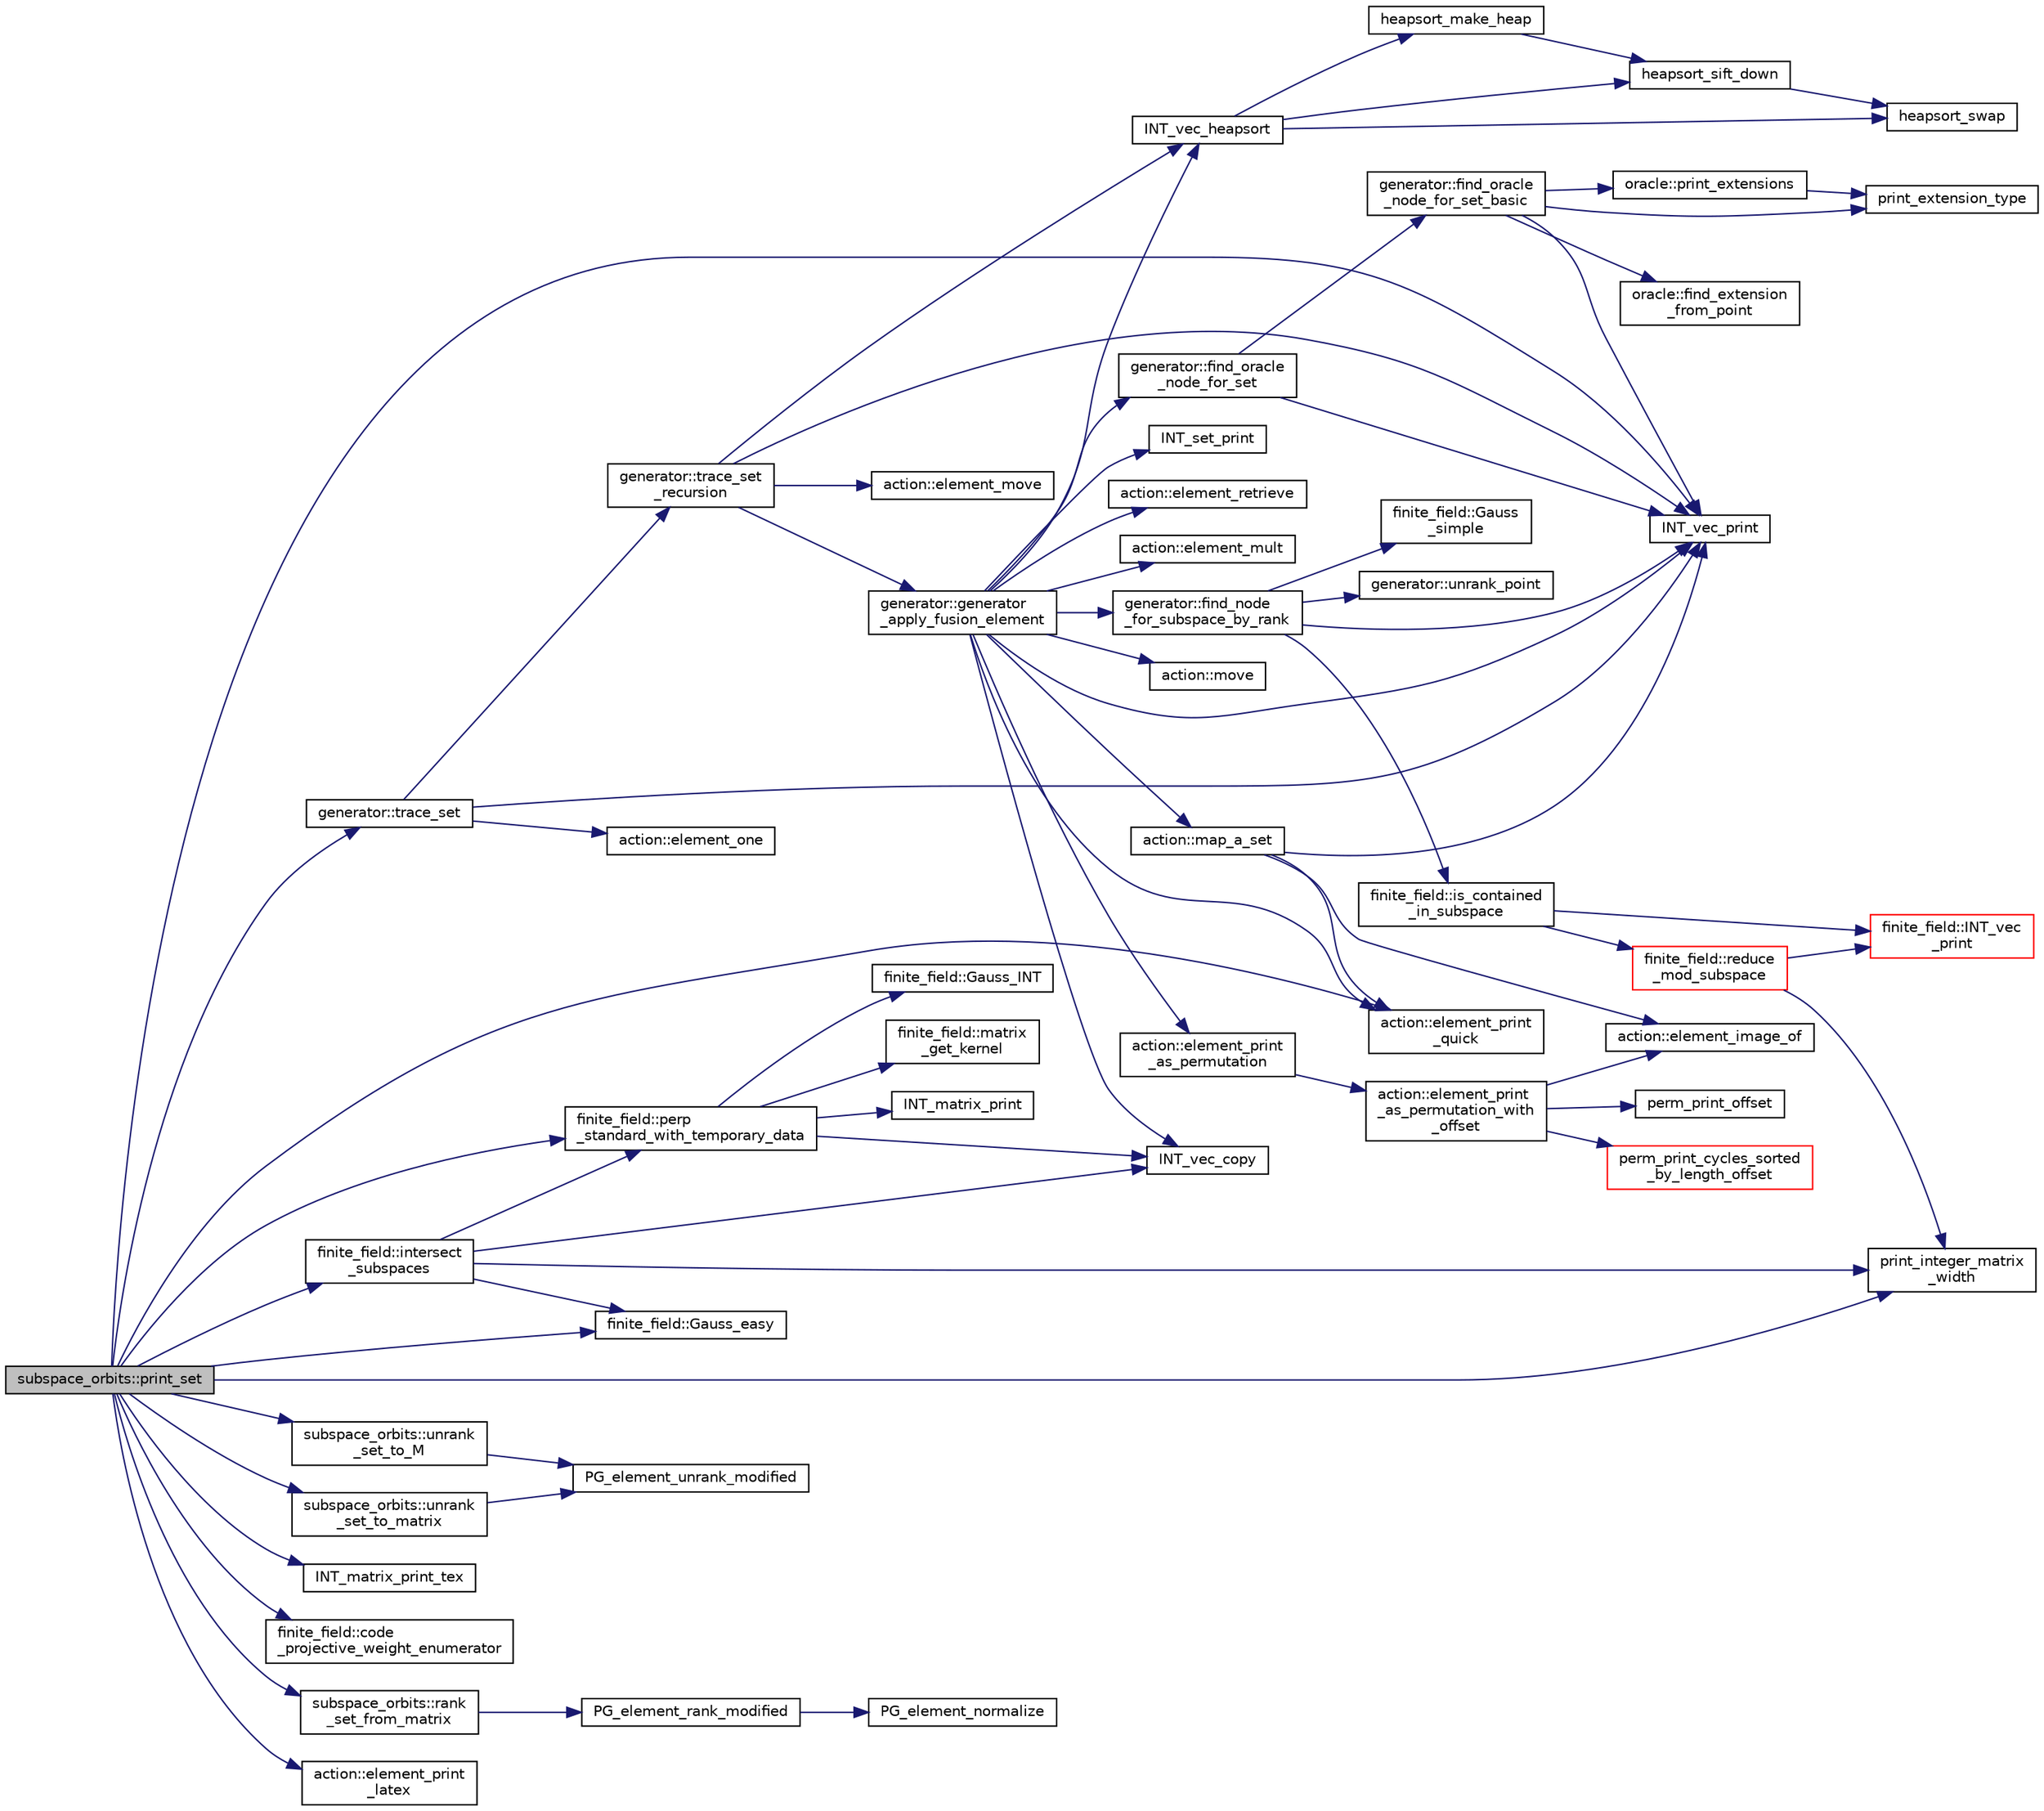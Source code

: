 digraph "subspace_orbits::print_set"
{
  edge [fontname="Helvetica",fontsize="10",labelfontname="Helvetica",labelfontsize="10"];
  node [fontname="Helvetica",fontsize="10",shape=record];
  rankdir="LR";
  Node2146 [label="subspace_orbits::print_set",height=0.2,width=0.4,color="black", fillcolor="grey75", style="filled", fontcolor="black"];
  Node2146 -> Node2147 [color="midnightblue",fontsize="10",style="solid",fontname="Helvetica"];
  Node2147 [label="INT_vec_print",height=0.2,width=0.4,color="black", fillcolor="white", style="filled",URL="$df/dbf/sajeeb_8_c.html#a79a5901af0b47dd0d694109543c027fe"];
  Node2146 -> Node2148 [color="midnightblue",fontsize="10",style="solid",fontname="Helvetica"];
  Node2148 [label="subspace_orbits::unrank\l_set_to_M",height=0.2,width=0.4,color="black", fillcolor="white", style="filled",URL="$d2/d9f/classsubspace__orbits.html#a9440573e13ae98d29694664bf23bad83"];
  Node2148 -> Node2149 [color="midnightblue",fontsize="10",style="solid",fontname="Helvetica"];
  Node2149 [label="PG_element_unrank_modified",height=0.2,width=0.4,color="black", fillcolor="white", style="filled",URL="$d4/d67/geometry_8h.html#a83ae9b605d496f6a90345303f6efae64"];
  Node2146 -> Node2150 [color="midnightblue",fontsize="10",style="solid",fontname="Helvetica"];
  Node2150 [label="print_integer_matrix\l_width",height=0.2,width=0.4,color="black", fillcolor="white", style="filled",URL="$d5/db4/io__and__os_8h.html#aa78f3e73fc2179251bd15adbcc31573f"];
  Node2146 -> Node2151 [color="midnightblue",fontsize="10",style="solid",fontname="Helvetica"];
  Node2151 [label="finite_field::Gauss_easy",height=0.2,width=0.4,color="black", fillcolor="white", style="filled",URL="$df/d5a/classfinite__field.html#a32761bf6c4a41f24b7193352127db8e7"];
  Node2146 -> Node2152 [color="midnightblue",fontsize="10",style="solid",fontname="Helvetica"];
  Node2152 [label="INT_matrix_print_tex",height=0.2,width=0.4,color="black", fillcolor="white", style="filled",URL="$d5/db4/io__and__os_8h.html#af68a4f4000e48d0778fbcb424707affb"];
  Node2146 -> Node2153 [color="midnightblue",fontsize="10",style="solid",fontname="Helvetica"];
  Node2153 [label="finite_field::code\l_projective_weight_enumerator",height=0.2,width=0.4,color="black", fillcolor="white", style="filled",URL="$df/d5a/classfinite__field.html#a5e3f482f774257b33633d792d63bce14"];
  Node2146 -> Node2154 [color="midnightblue",fontsize="10",style="solid",fontname="Helvetica"];
  Node2154 [label="finite_field::perp\l_standard_with_temporary_data",height=0.2,width=0.4,color="black", fillcolor="white", style="filled",URL="$df/d5a/classfinite__field.html#aae3cca9b5f19ae969a9c5349d14f41c0"];
  Node2154 -> Node2155 [color="midnightblue",fontsize="10",style="solid",fontname="Helvetica"];
  Node2155 [label="INT_vec_copy",height=0.2,width=0.4,color="black", fillcolor="white", style="filled",URL="$df/dbf/sajeeb_8_c.html#ac2d875e27e009af6ec04d17254d11075"];
  Node2154 -> Node2156 [color="midnightblue",fontsize="10",style="solid",fontname="Helvetica"];
  Node2156 [label="INT_matrix_print",height=0.2,width=0.4,color="black", fillcolor="white", style="filled",URL="$d5/db4/io__and__os_8h.html#afd4180a24bef3a2b584668a4eaf607ff"];
  Node2154 -> Node2157 [color="midnightblue",fontsize="10",style="solid",fontname="Helvetica"];
  Node2157 [label="finite_field::Gauss_INT",height=0.2,width=0.4,color="black", fillcolor="white", style="filled",URL="$df/d5a/classfinite__field.html#adb676d2e80341b53751326e3a58beb11"];
  Node2154 -> Node2158 [color="midnightblue",fontsize="10",style="solid",fontname="Helvetica"];
  Node2158 [label="finite_field::matrix\l_get_kernel",height=0.2,width=0.4,color="black", fillcolor="white", style="filled",URL="$df/d5a/classfinite__field.html#ac45780a927cee936df13d04d30d2d248"];
  Node2146 -> Node2159 [color="midnightblue",fontsize="10",style="solid",fontname="Helvetica"];
  Node2159 [label="subspace_orbits::rank\l_set_from_matrix",height=0.2,width=0.4,color="black", fillcolor="white", style="filled",URL="$d2/d9f/classsubspace__orbits.html#a41ec18eff0efa076f385ea3e85aa6da0"];
  Node2159 -> Node2160 [color="midnightblue",fontsize="10",style="solid",fontname="Helvetica"];
  Node2160 [label="PG_element_rank_modified",height=0.2,width=0.4,color="black", fillcolor="white", style="filled",URL="$d4/d67/geometry_8h.html#a9cd1a8bf5b88a038e33862f6c2c3dd36"];
  Node2160 -> Node2161 [color="midnightblue",fontsize="10",style="solid",fontname="Helvetica"];
  Node2161 [label="PG_element_normalize",height=0.2,width=0.4,color="black", fillcolor="white", style="filled",URL="$df/de4/projective_8_c.html#a5a4c3c1158bad6bab0d786c616bd0996"];
  Node2146 -> Node2162 [color="midnightblue",fontsize="10",style="solid",fontname="Helvetica"];
  Node2162 [label="generator::trace_set",height=0.2,width=0.4,color="black", fillcolor="white", style="filled",URL="$d7/d73/classgenerator.html#ae34b55cbb999d9b2aa9dacc8748de0b2"];
  Node2162 -> Node2147 [color="midnightblue",fontsize="10",style="solid",fontname="Helvetica"];
  Node2162 -> Node2163 [color="midnightblue",fontsize="10",style="solid",fontname="Helvetica"];
  Node2163 [label="action::element_one",height=0.2,width=0.4,color="black", fillcolor="white", style="filled",URL="$d2/d86/classaction.html#a780a105daf04d6d1fe7e2f63b3c88e3b"];
  Node2162 -> Node2164 [color="midnightblue",fontsize="10",style="solid",fontname="Helvetica"];
  Node2164 [label="generator::trace_set\l_recursion",height=0.2,width=0.4,color="black", fillcolor="white", style="filled",URL="$d7/d73/classgenerator.html#aede118133e199ff6a1a381c7da8366b4"];
  Node2164 -> Node2147 [color="midnightblue",fontsize="10",style="solid",fontname="Helvetica"];
  Node2164 -> Node2165 [color="midnightblue",fontsize="10",style="solid",fontname="Helvetica"];
  Node2165 [label="INT_vec_heapsort",height=0.2,width=0.4,color="black", fillcolor="white", style="filled",URL="$d5/de2/foundations_2data__structures_2data__structures_8h.html#a3590ad9987f801fbfc94634300182f39"];
  Node2165 -> Node2166 [color="midnightblue",fontsize="10",style="solid",fontname="Helvetica"];
  Node2166 [label="heapsort_make_heap",height=0.2,width=0.4,color="black", fillcolor="white", style="filled",URL="$d4/dd7/sorting_8_c.html#a42f24453d7d77eeb1338ebd1a13cfdbb"];
  Node2166 -> Node2167 [color="midnightblue",fontsize="10",style="solid",fontname="Helvetica"];
  Node2167 [label="heapsort_sift_down",height=0.2,width=0.4,color="black", fillcolor="white", style="filled",URL="$d4/dd7/sorting_8_c.html#a65cbb1a6a3f01f511673705437ddc18b"];
  Node2167 -> Node2168 [color="midnightblue",fontsize="10",style="solid",fontname="Helvetica"];
  Node2168 [label="heapsort_swap",height=0.2,width=0.4,color="black", fillcolor="white", style="filled",URL="$d4/dd7/sorting_8_c.html#a8f048362e6065297b19b6975bcbbfcc6"];
  Node2165 -> Node2168 [color="midnightblue",fontsize="10",style="solid",fontname="Helvetica"];
  Node2165 -> Node2167 [color="midnightblue",fontsize="10",style="solid",fontname="Helvetica"];
  Node2164 -> Node2169 [color="midnightblue",fontsize="10",style="solid",fontname="Helvetica"];
  Node2169 [label="generator::generator\l_apply_fusion_element",height=0.2,width=0.4,color="black", fillcolor="white", style="filled",URL="$d7/d73/classgenerator.html#a5e555672da45c6fbc2c5b2d2aa9bb537"];
  Node2169 -> Node2170 [color="midnightblue",fontsize="10",style="solid",fontname="Helvetica"];
  Node2170 [label="INT_set_print",height=0.2,width=0.4,color="black", fillcolor="white", style="filled",URL="$df/dbf/sajeeb_8_c.html#a97614645ec11df30e0e896367f91ffd9"];
  Node2169 -> Node2171 [color="midnightblue",fontsize="10",style="solid",fontname="Helvetica"];
  Node2171 [label="action::element_retrieve",height=0.2,width=0.4,color="black", fillcolor="white", style="filled",URL="$d2/d86/classaction.html#ad28f6f8810ffbad64c1490f78e51e2b1"];
  Node2169 -> Node2172 [color="midnightblue",fontsize="10",style="solid",fontname="Helvetica"];
  Node2172 [label="action::element_print\l_quick",height=0.2,width=0.4,color="black", fillcolor="white", style="filled",URL="$d2/d86/classaction.html#a4844680cf6750396f76494a28655265b"];
  Node2169 -> Node2173 [color="midnightblue",fontsize="10",style="solid",fontname="Helvetica"];
  Node2173 [label="action::element_print\l_as_permutation",height=0.2,width=0.4,color="black", fillcolor="white", style="filled",URL="$d2/d86/classaction.html#a2975618a8203187b688a67c947150bb8"];
  Node2173 -> Node2174 [color="midnightblue",fontsize="10",style="solid",fontname="Helvetica"];
  Node2174 [label="action::element_print\l_as_permutation_with\l_offset",height=0.2,width=0.4,color="black", fillcolor="white", style="filled",URL="$d2/d86/classaction.html#addd61d869434abaad431124a6d858396"];
  Node2174 -> Node2175 [color="midnightblue",fontsize="10",style="solid",fontname="Helvetica"];
  Node2175 [label="action::element_image_of",height=0.2,width=0.4,color="black", fillcolor="white", style="filled",URL="$d2/d86/classaction.html#ae09559d4537a048fc860f8a74a31393d"];
  Node2174 -> Node2176 [color="midnightblue",fontsize="10",style="solid",fontname="Helvetica"];
  Node2176 [label="perm_print_offset",height=0.2,width=0.4,color="black", fillcolor="white", style="filled",URL="$d2/d7c/combinatorics_8_c.html#ab87deef2ba9e4d2ce386a19eeaffecf3"];
  Node2174 -> Node2177 [color="midnightblue",fontsize="10",style="solid",fontname="Helvetica"];
  Node2177 [label="perm_print_cycles_sorted\l_by_length_offset",height=0.2,width=0.4,color="red", fillcolor="white", style="filled",URL="$d5/d90/action__global_8_c.html#a9d1f2e34879c04dbc45d08984a8066e3"];
  Node2169 -> Node2147 [color="midnightblue",fontsize="10",style="solid",fontname="Helvetica"];
  Node2169 -> Node2185 [color="midnightblue",fontsize="10",style="solid",fontname="Helvetica"];
  Node2185 [label="action::map_a_set",height=0.2,width=0.4,color="black", fillcolor="white", style="filled",URL="$d2/d86/classaction.html#a600e542e5aeca2a46f18110e027947e0"];
  Node2185 -> Node2172 [color="midnightblue",fontsize="10",style="solid",fontname="Helvetica"];
  Node2185 -> Node2147 [color="midnightblue",fontsize="10",style="solid",fontname="Helvetica"];
  Node2185 -> Node2175 [color="midnightblue",fontsize="10",style="solid",fontname="Helvetica"];
  Node2169 -> Node2186 [color="midnightblue",fontsize="10",style="solid",fontname="Helvetica"];
  Node2186 [label="action::element_mult",height=0.2,width=0.4,color="black", fillcolor="white", style="filled",URL="$d2/d86/classaction.html#ae9e36b2cae1f0f7bd7144097fa9a34b3"];
  Node2169 -> Node2187 [color="midnightblue",fontsize="10",style="solid",fontname="Helvetica"];
  Node2187 [label="action::move",height=0.2,width=0.4,color="black", fillcolor="white", style="filled",URL="$d2/d86/classaction.html#ab857fef69d8687a7926a9e4a00dd77ee"];
  Node2169 -> Node2188 [color="midnightblue",fontsize="10",style="solid",fontname="Helvetica"];
  Node2188 [label="generator::find_node\l_for_subspace_by_rank",height=0.2,width=0.4,color="black", fillcolor="white", style="filled",URL="$d7/d73/classgenerator.html#ad118a5102c2f16c7bed14ee432fe70b2"];
  Node2188 -> Node2147 [color="midnightblue",fontsize="10",style="solid",fontname="Helvetica"];
  Node2188 -> Node2189 [color="midnightblue",fontsize="10",style="solid",fontname="Helvetica"];
  Node2189 [label="generator::unrank_point",height=0.2,width=0.4,color="black", fillcolor="white", style="filled",URL="$d7/d73/classgenerator.html#ad8842983b197430759b0588712c26693"];
  Node2188 -> Node2190 [color="midnightblue",fontsize="10",style="solid",fontname="Helvetica"];
  Node2190 [label="finite_field::Gauss\l_simple",height=0.2,width=0.4,color="black", fillcolor="white", style="filled",URL="$df/d5a/classfinite__field.html#aba4950590e24a1ce323f292cf47b3307"];
  Node2188 -> Node2191 [color="midnightblue",fontsize="10",style="solid",fontname="Helvetica"];
  Node2191 [label="finite_field::is_contained\l_in_subspace",height=0.2,width=0.4,color="black", fillcolor="white", style="filled",URL="$df/d5a/classfinite__field.html#a21d04fc4ddc2f03fb3401656f14abb72"];
  Node2191 -> Node2192 [color="midnightblue",fontsize="10",style="solid",fontname="Helvetica"];
  Node2192 [label="finite_field::INT_vec\l_print",height=0.2,width=0.4,color="red", fillcolor="white", style="filled",URL="$df/d5a/classfinite__field.html#a9c33a61dedc197e37b014b6f8dc07f06"];
  Node2191 -> Node2196 [color="midnightblue",fontsize="10",style="solid",fontname="Helvetica"];
  Node2196 [label="finite_field::reduce\l_mod_subspace",height=0.2,width=0.4,color="red", fillcolor="white", style="filled",URL="$df/d5a/classfinite__field.html#a58c58854e54819ab1f3b1df2a12423ad"];
  Node2196 -> Node2192 [color="midnightblue",fontsize="10",style="solid",fontname="Helvetica"];
  Node2196 -> Node2150 [color="midnightblue",fontsize="10",style="solid",fontname="Helvetica"];
  Node2169 -> Node2155 [color="midnightblue",fontsize="10",style="solid",fontname="Helvetica"];
  Node2169 -> Node2165 [color="midnightblue",fontsize="10",style="solid",fontname="Helvetica"];
  Node2169 -> Node2204 [color="midnightblue",fontsize="10",style="solid",fontname="Helvetica"];
  Node2204 [label="generator::find_oracle\l_node_for_set",height=0.2,width=0.4,color="black", fillcolor="white", style="filled",URL="$d7/d73/classgenerator.html#acdf58f4d0bdb6a88af63cdd5fb5d6bff"];
  Node2204 -> Node2147 [color="midnightblue",fontsize="10",style="solid",fontname="Helvetica"];
  Node2204 -> Node2205 [color="midnightblue",fontsize="10",style="solid",fontname="Helvetica"];
  Node2205 [label="generator::find_oracle\l_node_for_set_basic",height=0.2,width=0.4,color="black", fillcolor="white", style="filled",URL="$d7/d73/classgenerator.html#aef74bcab80fb84791767d56f6cc1464f"];
  Node2205 -> Node2147 [color="midnightblue",fontsize="10",style="solid",fontname="Helvetica"];
  Node2205 -> Node2206 [color="midnightblue",fontsize="10",style="solid",fontname="Helvetica"];
  Node2206 [label="oracle::find_extension\l_from_point",height=0.2,width=0.4,color="black", fillcolor="white", style="filled",URL="$d7/da7/classoracle.html#aa6091b5a2260435d706a61ddc06ad1a4"];
  Node2205 -> Node2207 [color="midnightblue",fontsize="10",style="solid",fontname="Helvetica"];
  Node2207 [label="oracle::print_extensions",height=0.2,width=0.4,color="black", fillcolor="white", style="filled",URL="$d7/da7/classoracle.html#a6ea212ee0158a6c6146d54f79ba0e9f3"];
  Node2207 -> Node2208 [color="midnightblue",fontsize="10",style="solid",fontname="Helvetica"];
  Node2208 [label="print_extension_type",height=0.2,width=0.4,color="black", fillcolor="white", style="filled",URL="$da/d10/other_8h.html#ab39242254c1c0bce13010118473d8c74"];
  Node2205 -> Node2208 [color="midnightblue",fontsize="10",style="solid",fontname="Helvetica"];
  Node2164 -> Node2183 [color="midnightblue",fontsize="10",style="solid",fontname="Helvetica"];
  Node2183 [label="action::element_move",height=0.2,width=0.4,color="black", fillcolor="white", style="filled",URL="$d2/d86/classaction.html#a550947491bbb534d3d7951f50198a874"];
  Node2146 -> Node2209 [color="midnightblue",fontsize="10",style="solid",fontname="Helvetica"];
  Node2209 [label="subspace_orbits::unrank\l_set_to_matrix",height=0.2,width=0.4,color="black", fillcolor="white", style="filled",URL="$d2/d9f/classsubspace__orbits.html#aaa0e34dafb23d81af5275348122ada17"];
  Node2209 -> Node2149 [color="midnightblue",fontsize="10",style="solid",fontname="Helvetica"];
  Node2146 -> Node2172 [color="midnightblue",fontsize="10",style="solid",fontname="Helvetica"];
  Node2146 -> Node2210 [color="midnightblue",fontsize="10",style="solid",fontname="Helvetica"];
  Node2210 [label="action::element_print\l_latex",height=0.2,width=0.4,color="black", fillcolor="white", style="filled",URL="$d2/d86/classaction.html#a45872d8a9043eb99b8bfa4955b89f70a"];
  Node2146 -> Node2211 [color="midnightblue",fontsize="10",style="solid",fontname="Helvetica"];
  Node2211 [label="finite_field::intersect\l_subspaces",height=0.2,width=0.4,color="black", fillcolor="white", style="filled",URL="$df/d5a/classfinite__field.html#af887ed38de1b121a4260e828d069aa3e"];
  Node2211 -> Node2155 [color="midnightblue",fontsize="10",style="solid",fontname="Helvetica"];
  Node2211 -> Node2150 [color="midnightblue",fontsize="10",style="solid",fontname="Helvetica"];
  Node2211 -> Node2154 [color="midnightblue",fontsize="10",style="solid",fontname="Helvetica"];
  Node2211 -> Node2151 [color="midnightblue",fontsize="10",style="solid",fontname="Helvetica"];
}
